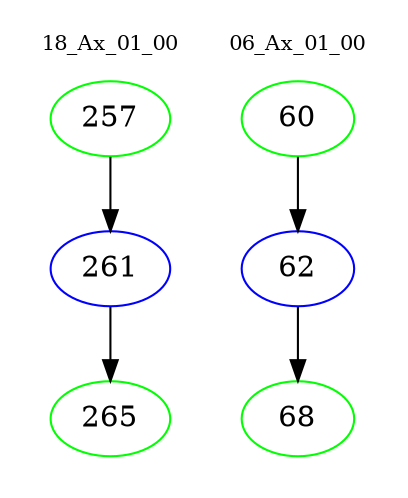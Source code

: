digraph{
subgraph cluster_0 {
color = white
label = "18_Ax_01_00";
fontsize=10;
T0_257 [label="257", color="green"]
T0_257 -> T0_261 [color="black"]
T0_261 [label="261", color="blue"]
T0_261 -> T0_265 [color="black"]
T0_265 [label="265", color="green"]
}
subgraph cluster_1 {
color = white
label = "06_Ax_01_00";
fontsize=10;
T1_60 [label="60", color="green"]
T1_60 -> T1_62 [color="black"]
T1_62 [label="62", color="blue"]
T1_62 -> T1_68 [color="black"]
T1_68 [label="68", color="green"]
}
}
